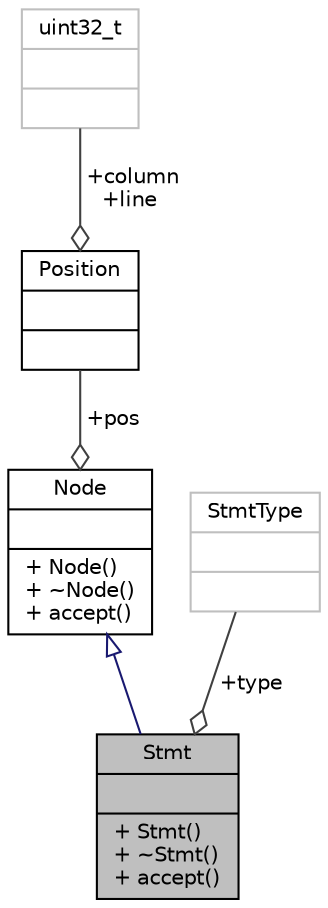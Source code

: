 digraph "Stmt"
{
 // LATEX_PDF_SIZE
  edge [fontname="Helvetica",fontsize="10",labelfontname="Helvetica",labelfontsize="10"];
  node [fontname="Helvetica",fontsize="10",shape=record];
  Node1 [label="{Stmt\n||+ Stmt()\l+ ~Stmt()\l+ accept()\l}",height=0.2,width=0.4,color="black", fillcolor="grey75", style="filled", fontcolor="black",tooltip=" "];
  Node2 -> Node1 [dir="back",color="midnightblue",fontsize="10",style="solid",arrowtail="onormal"];
  Node2 [label="{Node\n||+ Node()\l+ ~Node()\l+ accept()\l}",height=0.2,width=0.4,color="black", fillcolor="white", style="filled",URL="$struct_node.html",tooltip=" "];
  Node3 -> Node2 [color="grey25",fontsize="10",style="solid",label=" +pos" ,arrowhead="odiamond"];
  Node3 [label="{Position\n||}",height=0.2,width=0.4,color="black", fillcolor="white", style="filled",URL="$struct_position.html",tooltip=" "];
  Node4 -> Node3 [color="grey25",fontsize="10",style="solid",label=" +column\n+line" ,arrowhead="odiamond"];
  Node4 [label="{uint32_t\n||}",height=0.2,width=0.4,color="grey75", fillcolor="white", style="filled",tooltip=" "];
  Node5 -> Node1 [color="grey25",fontsize="10",style="solid",label=" +type" ,arrowhead="odiamond"];
  Node5 [label="{StmtType\n||}",height=0.2,width=0.4,color="grey75", fillcolor="white", style="filled",tooltip=" "];
}
